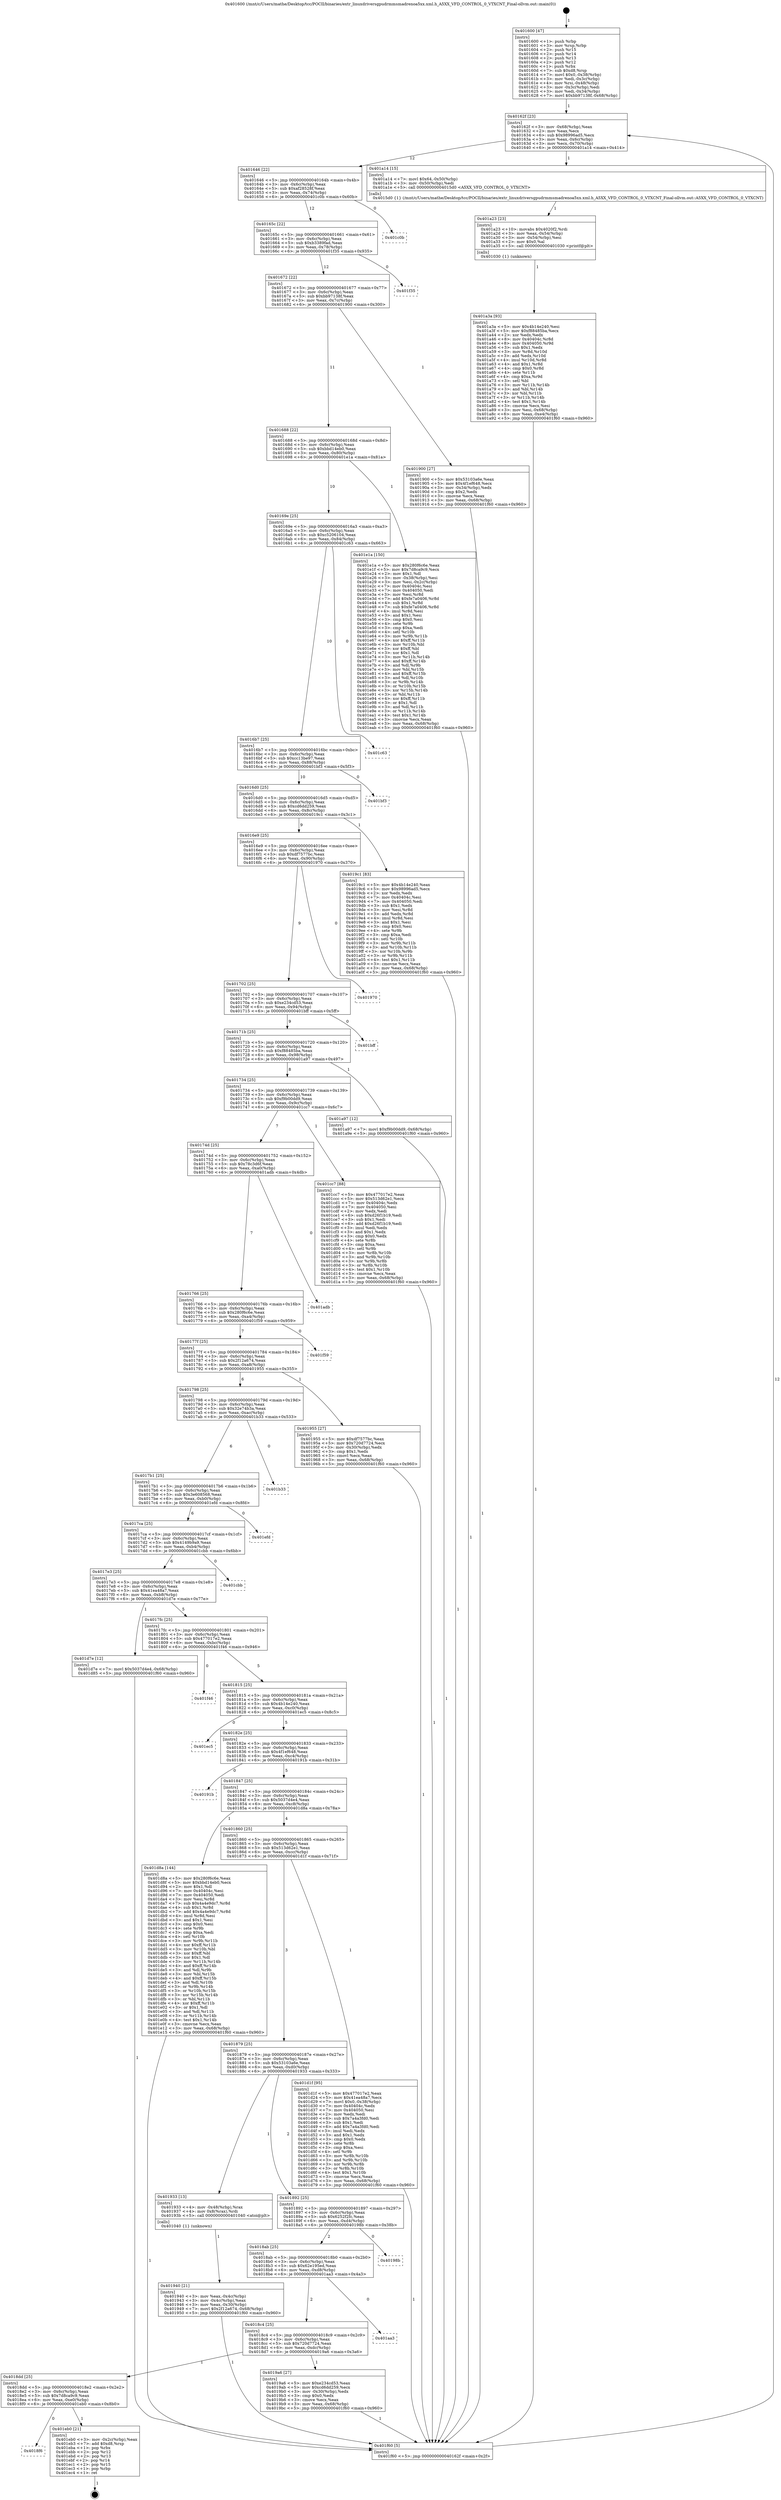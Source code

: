 digraph "0x401600" {
  label = "0x401600 (/mnt/c/Users/mathe/Desktop/tcc/POCII/binaries/extr_linuxdriversgpudrmmsmadrenoa5xx.xml.h_A5XX_VFD_CONTROL_0_VTXCNT_Final-ollvm.out::main(0))"
  labelloc = "t"
  node[shape=record]

  Entry [label="",width=0.3,height=0.3,shape=circle,fillcolor=black,style=filled]
  "0x40162f" [label="{
     0x40162f [23]\l
     | [instrs]\l
     &nbsp;&nbsp;0x40162f \<+3\>: mov -0x68(%rbp),%eax\l
     &nbsp;&nbsp;0x401632 \<+2\>: mov %eax,%ecx\l
     &nbsp;&nbsp;0x401634 \<+6\>: sub $0x98996ad5,%ecx\l
     &nbsp;&nbsp;0x40163a \<+3\>: mov %eax,-0x6c(%rbp)\l
     &nbsp;&nbsp;0x40163d \<+3\>: mov %ecx,-0x70(%rbp)\l
     &nbsp;&nbsp;0x401640 \<+6\>: je 0000000000401a14 \<main+0x414\>\l
  }"]
  "0x401a14" [label="{
     0x401a14 [15]\l
     | [instrs]\l
     &nbsp;&nbsp;0x401a14 \<+7\>: movl $0x64,-0x50(%rbp)\l
     &nbsp;&nbsp;0x401a1b \<+3\>: mov -0x50(%rbp),%edi\l
     &nbsp;&nbsp;0x401a1e \<+5\>: call 00000000004015d0 \<A5XX_VFD_CONTROL_0_VTXCNT\>\l
     | [calls]\l
     &nbsp;&nbsp;0x4015d0 \{1\} (/mnt/c/Users/mathe/Desktop/tcc/POCII/binaries/extr_linuxdriversgpudrmmsmadrenoa5xx.xml.h_A5XX_VFD_CONTROL_0_VTXCNT_Final-ollvm.out::A5XX_VFD_CONTROL_0_VTXCNT)\l
  }"]
  "0x401646" [label="{
     0x401646 [22]\l
     | [instrs]\l
     &nbsp;&nbsp;0x401646 \<+5\>: jmp 000000000040164b \<main+0x4b\>\l
     &nbsp;&nbsp;0x40164b \<+3\>: mov -0x6c(%rbp),%eax\l
     &nbsp;&nbsp;0x40164e \<+5\>: sub $0xaf28528f,%eax\l
     &nbsp;&nbsp;0x401653 \<+3\>: mov %eax,-0x74(%rbp)\l
     &nbsp;&nbsp;0x401656 \<+6\>: je 0000000000401c0b \<main+0x60b\>\l
  }"]
  Exit [label="",width=0.3,height=0.3,shape=circle,fillcolor=black,style=filled,peripheries=2]
  "0x401c0b" [label="{
     0x401c0b\l
  }", style=dashed]
  "0x40165c" [label="{
     0x40165c [22]\l
     | [instrs]\l
     &nbsp;&nbsp;0x40165c \<+5\>: jmp 0000000000401661 \<main+0x61\>\l
     &nbsp;&nbsp;0x401661 \<+3\>: mov -0x6c(%rbp),%eax\l
     &nbsp;&nbsp;0x401664 \<+5\>: sub $0xb3389fad,%eax\l
     &nbsp;&nbsp;0x401669 \<+3\>: mov %eax,-0x78(%rbp)\l
     &nbsp;&nbsp;0x40166c \<+6\>: je 0000000000401f35 \<main+0x935\>\l
  }"]
  "0x4018f6" [label="{
     0x4018f6\l
  }", style=dashed]
  "0x401f35" [label="{
     0x401f35\l
  }", style=dashed]
  "0x401672" [label="{
     0x401672 [22]\l
     | [instrs]\l
     &nbsp;&nbsp;0x401672 \<+5\>: jmp 0000000000401677 \<main+0x77\>\l
     &nbsp;&nbsp;0x401677 \<+3\>: mov -0x6c(%rbp),%eax\l
     &nbsp;&nbsp;0x40167a \<+5\>: sub $0xbb97138f,%eax\l
     &nbsp;&nbsp;0x40167f \<+3\>: mov %eax,-0x7c(%rbp)\l
     &nbsp;&nbsp;0x401682 \<+6\>: je 0000000000401900 \<main+0x300\>\l
  }"]
  "0x401eb0" [label="{
     0x401eb0 [21]\l
     | [instrs]\l
     &nbsp;&nbsp;0x401eb0 \<+3\>: mov -0x2c(%rbp),%eax\l
     &nbsp;&nbsp;0x401eb3 \<+7\>: add $0xd8,%rsp\l
     &nbsp;&nbsp;0x401eba \<+1\>: pop %rbx\l
     &nbsp;&nbsp;0x401ebb \<+2\>: pop %r12\l
     &nbsp;&nbsp;0x401ebd \<+2\>: pop %r13\l
     &nbsp;&nbsp;0x401ebf \<+2\>: pop %r14\l
     &nbsp;&nbsp;0x401ec1 \<+2\>: pop %r15\l
     &nbsp;&nbsp;0x401ec3 \<+1\>: pop %rbp\l
     &nbsp;&nbsp;0x401ec4 \<+1\>: ret\l
  }"]
  "0x401900" [label="{
     0x401900 [27]\l
     | [instrs]\l
     &nbsp;&nbsp;0x401900 \<+5\>: mov $0x53103a6e,%eax\l
     &nbsp;&nbsp;0x401905 \<+5\>: mov $0x4f1ef648,%ecx\l
     &nbsp;&nbsp;0x40190a \<+3\>: mov -0x34(%rbp),%edx\l
     &nbsp;&nbsp;0x40190d \<+3\>: cmp $0x2,%edx\l
     &nbsp;&nbsp;0x401910 \<+3\>: cmovne %ecx,%eax\l
     &nbsp;&nbsp;0x401913 \<+3\>: mov %eax,-0x68(%rbp)\l
     &nbsp;&nbsp;0x401916 \<+5\>: jmp 0000000000401f60 \<main+0x960\>\l
  }"]
  "0x401688" [label="{
     0x401688 [22]\l
     | [instrs]\l
     &nbsp;&nbsp;0x401688 \<+5\>: jmp 000000000040168d \<main+0x8d\>\l
     &nbsp;&nbsp;0x40168d \<+3\>: mov -0x6c(%rbp),%eax\l
     &nbsp;&nbsp;0x401690 \<+5\>: sub $0xbbd14eb0,%eax\l
     &nbsp;&nbsp;0x401695 \<+3\>: mov %eax,-0x80(%rbp)\l
     &nbsp;&nbsp;0x401698 \<+6\>: je 0000000000401e1a \<main+0x81a\>\l
  }"]
  "0x401f60" [label="{
     0x401f60 [5]\l
     | [instrs]\l
     &nbsp;&nbsp;0x401f60 \<+5\>: jmp 000000000040162f \<main+0x2f\>\l
  }"]
  "0x401600" [label="{
     0x401600 [47]\l
     | [instrs]\l
     &nbsp;&nbsp;0x401600 \<+1\>: push %rbp\l
     &nbsp;&nbsp;0x401601 \<+3\>: mov %rsp,%rbp\l
     &nbsp;&nbsp;0x401604 \<+2\>: push %r15\l
     &nbsp;&nbsp;0x401606 \<+2\>: push %r14\l
     &nbsp;&nbsp;0x401608 \<+2\>: push %r13\l
     &nbsp;&nbsp;0x40160a \<+2\>: push %r12\l
     &nbsp;&nbsp;0x40160c \<+1\>: push %rbx\l
     &nbsp;&nbsp;0x40160d \<+7\>: sub $0xd8,%rsp\l
     &nbsp;&nbsp;0x401614 \<+7\>: movl $0x0,-0x38(%rbp)\l
     &nbsp;&nbsp;0x40161b \<+3\>: mov %edi,-0x3c(%rbp)\l
     &nbsp;&nbsp;0x40161e \<+4\>: mov %rsi,-0x48(%rbp)\l
     &nbsp;&nbsp;0x401622 \<+3\>: mov -0x3c(%rbp),%edi\l
     &nbsp;&nbsp;0x401625 \<+3\>: mov %edi,-0x34(%rbp)\l
     &nbsp;&nbsp;0x401628 \<+7\>: movl $0xbb97138f,-0x68(%rbp)\l
  }"]
  "0x401a3a" [label="{
     0x401a3a [93]\l
     | [instrs]\l
     &nbsp;&nbsp;0x401a3a \<+5\>: mov $0x4b14e240,%esi\l
     &nbsp;&nbsp;0x401a3f \<+5\>: mov $0xf88485ba,%ecx\l
     &nbsp;&nbsp;0x401a44 \<+2\>: xor %edx,%edx\l
     &nbsp;&nbsp;0x401a46 \<+8\>: mov 0x40404c,%r8d\l
     &nbsp;&nbsp;0x401a4e \<+8\>: mov 0x404050,%r9d\l
     &nbsp;&nbsp;0x401a56 \<+3\>: sub $0x1,%edx\l
     &nbsp;&nbsp;0x401a59 \<+3\>: mov %r8d,%r10d\l
     &nbsp;&nbsp;0x401a5c \<+3\>: add %edx,%r10d\l
     &nbsp;&nbsp;0x401a5f \<+4\>: imul %r10d,%r8d\l
     &nbsp;&nbsp;0x401a63 \<+4\>: and $0x1,%r8d\l
     &nbsp;&nbsp;0x401a67 \<+4\>: cmp $0x0,%r8d\l
     &nbsp;&nbsp;0x401a6b \<+4\>: sete %r11b\l
     &nbsp;&nbsp;0x401a6f \<+4\>: cmp $0xa,%r9d\l
     &nbsp;&nbsp;0x401a73 \<+3\>: setl %bl\l
     &nbsp;&nbsp;0x401a76 \<+3\>: mov %r11b,%r14b\l
     &nbsp;&nbsp;0x401a79 \<+3\>: and %bl,%r14b\l
     &nbsp;&nbsp;0x401a7c \<+3\>: xor %bl,%r11b\l
     &nbsp;&nbsp;0x401a7f \<+3\>: or %r11b,%r14b\l
     &nbsp;&nbsp;0x401a82 \<+4\>: test $0x1,%r14b\l
     &nbsp;&nbsp;0x401a86 \<+3\>: cmovne %ecx,%esi\l
     &nbsp;&nbsp;0x401a89 \<+3\>: mov %esi,-0x68(%rbp)\l
     &nbsp;&nbsp;0x401a8c \<+6\>: mov %eax,-0xe4(%rbp)\l
     &nbsp;&nbsp;0x401a92 \<+5\>: jmp 0000000000401f60 \<main+0x960\>\l
  }"]
  "0x401e1a" [label="{
     0x401e1a [150]\l
     | [instrs]\l
     &nbsp;&nbsp;0x401e1a \<+5\>: mov $0x280f6c6e,%eax\l
     &nbsp;&nbsp;0x401e1f \<+5\>: mov $0x7d8ca9c9,%ecx\l
     &nbsp;&nbsp;0x401e24 \<+2\>: mov $0x1,%dl\l
     &nbsp;&nbsp;0x401e26 \<+3\>: mov -0x38(%rbp),%esi\l
     &nbsp;&nbsp;0x401e29 \<+3\>: mov %esi,-0x2c(%rbp)\l
     &nbsp;&nbsp;0x401e2c \<+7\>: mov 0x40404c,%esi\l
     &nbsp;&nbsp;0x401e33 \<+7\>: mov 0x404050,%edi\l
     &nbsp;&nbsp;0x401e3a \<+3\>: mov %esi,%r8d\l
     &nbsp;&nbsp;0x401e3d \<+7\>: add $0xfe7a0406,%r8d\l
     &nbsp;&nbsp;0x401e44 \<+4\>: sub $0x1,%r8d\l
     &nbsp;&nbsp;0x401e48 \<+7\>: sub $0xfe7a0406,%r8d\l
     &nbsp;&nbsp;0x401e4f \<+4\>: imul %r8d,%esi\l
     &nbsp;&nbsp;0x401e53 \<+3\>: and $0x1,%esi\l
     &nbsp;&nbsp;0x401e56 \<+3\>: cmp $0x0,%esi\l
     &nbsp;&nbsp;0x401e59 \<+4\>: sete %r9b\l
     &nbsp;&nbsp;0x401e5d \<+3\>: cmp $0xa,%edi\l
     &nbsp;&nbsp;0x401e60 \<+4\>: setl %r10b\l
     &nbsp;&nbsp;0x401e64 \<+3\>: mov %r9b,%r11b\l
     &nbsp;&nbsp;0x401e67 \<+4\>: xor $0xff,%r11b\l
     &nbsp;&nbsp;0x401e6b \<+3\>: mov %r10b,%bl\l
     &nbsp;&nbsp;0x401e6e \<+3\>: xor $0xff,%bl\l
     &nbsp;&nbsp;0x401e71 \<+3\>: xor $0x1,%dl\l
     &nbsp;&nbsp;0x401e74 \<+3\>: mov %r11b,%r14b\l
     &nbsp;&nbsp;0x401e77 \<+4\>: and $0xff,%r14b\l
     &nbsp;&nbsp;0x401e7b \<+3\>: and %dl,%r9b\l
     &nbsp;&nbsp;0x401e7e \<+3\>: mov %bl,%r15b\l
     &nbsp;&nbsp;0x401e81 \<+4\>: and $0xff,%r15b\l
     &nbsp;&nbsp;0x401e85 \<+3\>: and %dl,%r10b\l
     &nbsp;&nbsp;0x401e88 \<+3\>: or %r9b,%r14b\l
     &nbsp;&nbsp;0x401e8b \<+3\>: or %r10b,%r15b\l
     &nbsp;&nbsp;0x401e8e \<+3\>: xor %r15b,%r14b\l
     &nbsp;&nbsp;0x401e91 \<+3\>: or %bl,%r11b\l
     &nbsp;&nbsp;0x401e94 \<+4\>: xor $0xff,%r11b\l
     &nbsp;&nbsp;0x401e98 \<+3\>: or $0x1,%dl\l
     &nbsp;&nbsp;0x401e9b \<+3\>: and %dl,%r11b\l
     &nbsp;&nbsp;0x401e9e \<+3\>: or %r11b,%r14b\l
     &nbsp;&nbsp;0x401ea1 \<+4\>: test $0x1,%r14b\l
     &nbsp;&nbsp;0x401ea5 \<+3\>: cmovne %ecx,%eax\l
     &nbsp;&nbsp;0x401ea8 \<+3\>: mov %eax,-0x68(%rbp)\l
     &nbsp;&nbsp;0x401eab \<+5\>: jmp 0000000000401f60 \<main+0x960\>\l
  }"]
  "0x40169e" [label="{
     0x40169e [25]\l
     | [instrs]\l
     &nbsp;&nbsp;0x40169e \<+5\>: jmp 00000000004016a3 \<main+0xa3\>\l
     &nbsp;&nbsp;0x4016a3 \<+3\>: mov -0x6c(%rbp),%eax\l
     &nbsp;&nbsp;0x4016a6 \<+5\>: sub $0xc5206104,%eax\l
     &nbsp;&nbsp;0x4016ab \<+6\>: mov %eax,-0x84(%rbp)\l
     &nbsp;&nbsp;0x4016b1 \<+6\>: je 0000000000401c63 \<main+0x663\>\l
  }"]
  "0x401a23" [label="{
     0x401a23 [23]\l
     | [instrs]\l
     &nbsp;&nbsp;0x401a23 \<+10\>: movabs $0x4020f2,%rdi\l
     &nbsp;&nbsp;0x401a2d \<+3\>: mov %eax,-0x54(%rbp)\l
     &nbsp;&nbsp;0x401a30 \<+3\>: mov -0x54(%rbp),%esi\l
     &nbsp;&nbsp;0x401a33 \<+2\>: mov $0x0,%al\l
     &nbsp;&nbsp;0x401a35 \<+5\>: call 0000000000401030 \<printf@plt\>\l
     | [calls]\l
     &nbsp;&nbsp;0x401030 \{1\} (unknown)\l
  }"]
  "0x401c63" [label="{
     0x401c63\l
  }", style=dashed]
  "0x4016b7" [label="{
     0x4016b7 [25]\l
     | [instrs]\l
     &nbsp;&nbsp;0x4016b7 \<+5\>: jmp 00000000004016bc \<main+0xbc\>\l
     &nbsp;&nbsp;0x4016bc \<+3\>: mov -0x6c(%rbp),%eax\l
     &nbsp;&nbsp;0x4016bf \<+5\>: sub $0xcc13be97,%eax\l
     &nbsp;&nbsp;0x4016c4 \<+6\>: mov %eax,-0x88(%rbp)\l
     &nbsp;&nbsp;0x4016ca \<+6\>: je 0000000000401bf3 \<main+0x5f3\>\l
  }"]
  "0x4018dd" [label="{
     0x4018dd [25]\l
     | [instrs]\l
     &nbsp;&nbsp;0x4018dd \<+5\>: jmp 00000000004018e2 \<main+0x2e2\>\l
     &nbsp;&nbsp;0x4018e2 \<+3\>: mov -0x6c(%rbp),%eax\l
     &nbsp;&nbsp;0x4018e5 \<+5\>: sub $0x7d8ca9c9,%eax\l
     &nbsp;&nbsp;0x4018ea \<+6\>: mov %eax,-0xe0(%rbp)\l
     &nbsp;&nbsp;0x4018f0 \<+6\>: je 0000000000401eb0 \<main+0x8b0\>\l
  }"]
  "0x401bf3" [label="{
     0x401bf3\l
  }", style=dashed]
  "0x4016d0" [label="{
     0x4016d0 [25]\l
     | [instrs]\l
     &nbsp;&nbsp;0x4016d0 \<+5\>: jmp 00000000004016d5 \<main+0xd5\>\l
     &nbsp;&nbsp;0x4016d5 \<+3\>: mov -0x6c(%rbp),%eax\l
     &nbsp;&nbsp;0x4016d8 \<+5\>: sub $0xcd6dd259,%eax\l
     &nbsp;&nbsp;0x4016dd \<+6\>: mov %eax,-0x8c(%rbp)\l
     &nbsp;&nbsp;0x4016e3 \<+6\>: je 00000000004019c1 \<main+0x3c1\>\l
  }"]
  "0x4019a6" [label="{
     0x4019a6 [27]\l
     | [instrs]\l
     &nbsp;&nbsp;0x4019a6 \<+5\>: mov $0xe234cd53,%eax\l
     &nbsp;&nbsp;0x4019ab \<+5\>: mov $0xcd6dd259,%ecx\l
     &nbsp;&nbsp;0x4019b0 \<+3\>: mov -0x30(%rbp),%edx\l
     &nbsp;&nbsp;0x4019b3 \<+3\>: cmp $0x0,%edx\l
     &nbsp;&nbsp;0x4019b6 \<+3\>: cmove %ecx,%eax\l
     &nbsp;&nbsp;0x4019b9 \<+3\>: mov %eax,-0x68(%rbp)\l
     &nbsp;&nbsp;0x4019bc \<+5\>: jmp 0000000000401f60 \<main+0x960\>\l
  }"]
  "0x4019c1" [label="{
     0x4019c1 [83]\l
     | [instrs]\l
     &nbsp;&nbsp;0x4019c1 \<+5\>: mov $0x4b14e240,%eax\l
     &nbsp;&nbsp;0x4019c6 \<+5\>: mov $0x98996ad5,%ecx\l
     &nbsp;&nbsp;0x4019cb \<+2\>: xor %edx,%edx\l
     &nbsp;&nbsp;0x4019cd \<+7\>: mov 0x40404c,%esi\l
     &nbsp;&nbsp;0x4019d4 \<+7\>: mov 0x404050,%edi\l
     &nbsp;&nbsp;0x4019db \<+3\>: sub $0x1,%edx\l
     &nbsp;&nbsp;0x4019de \<+3\>: mov %esi,%r8d\l
     &nbsp;&nbsp;0x4019e1 \<+3\>: add %edx,%r8d\l
     &nbsp;&nbsp;0x4019e4 \<+4\>: imul %r8d,%esi\l
     &nbsp;&nbsp;0x4019e8 \<+3\>: and $0x1,%esi\l
     &nbsp;&nbsp;0x4019eb \<+3\>: cmp $0x0,%esi\l
     &nbsp;&nbsp;0x4019ee \<+4\>: sete %r9b\l
     &nbsp;&nbsp;0x4019f2 \<+3\>: cmp $0xa,%edi\l
     &nbsp;&nbsp;0x4019f5 \<+4\>: setl %r10b\l
     &nbsp;&nbsp;0x4019f9 \<+3\>: mov %r9b,%r11b\l
     &nbsp;&nbsp;0x4019fc \<+3\>: and %r10b,%r11b\l
     &nbsp;&nbsp;0x4019ff \<+3\>: xor %r10b,%r9b\l
     &nbsp;&nbsp;0x401a02 \<+3\>: or %r9b,%r11b\l
     &nbsp;&nbsp;0x401a05 \<+4\>: test $0x1,%r11b\l
     &nbsp;&nbsp;0x401a09 \<+3\>: cmovne %ecx,%eax\l
     &nbsp;&nbsp;0x401a0c \<+3\>: mov %eax,-0x68(%rbp)\l
     &nbsp;&nbsp;0x401a0f \<+5\>: jmp 0000000000401f60 \<main+0x960\>\l
  }"]
  "0x4016e9" [label="{
     0x4016e9 [25]\l
     | [instrs]\l
     &nbsp;&nbsp;0x4016e9 \<+5\>: jmp 00000000004016ee \<main+0xee\>\l
     &nbsp;&nbsp;0x4016ee \<+3\>: mov -0x6c(%rbp),%eax\l
     &nbsp;&nbsp;0x4016f1 \<+5\>: sub $0xdf7577bc,%eax\l
     &nbsp;&nbsp;0x4016f6 \<+6\>: mov %eax,-0x90(%rbp)\l
     &nbsp;&nbsp;0x4016fc \<+6\>: je 0000000000401970 \<main+0x370\>\l
  }"]
  "0x4018c4" [label="{
     0x4018c4 [25]\l
     | [instrs]\l
     &nbsp;&nbsp;0x4018c4 \<+5\>: jmp 00000000004018c9 \<main+0x2c9\>\l
     &nbsp;&nbsp;0x4018c9 \<+3\>: mov -0x6c(%rbp),%eax\l
     &nbsp;&nbsp;0x4018cc \<+5\>: sub $0x720d7724,%eax\l
     &nbsp;&nbsp;0x4018d1 \<+6\>: mov %eax,-0xdc(%rbp)\l
     &nbsp;&nbsp;0x4018d7 \<+6\>: je 00000000004019a6 \<main+0x3a6\>\l
  }"]
  "0x401970" [label="{
     0x401970\l
  }", style=dashed]
  "0x401702" [label="{
     0x401702 [25]\l
     | [instrs]\l
     &nbsp;&nbsp;0x401702 \<+5\>: jmp 0000000000401707 \<main+0x107\>\l
     &nbsp;&nbsp;0x401707 \<+3\>: mov -0x6c(%rbp),%eax\l
     &nbsp;&nbsp;0x40170a \<+5\>: sub $0xe234cd53,%eax\l
     &nbsp;&nbsp;0x40170f \<+6\>: mov %eax,-0x94(%rbp)\l
     &nbsp;&nbsp;0x401715 \<+6\>: je 0000000000401bff \<main+0x5ff\>\l
  }"]
  "0x401aa3" [label="{
     0x401aa3\l
  }", style=dashed]
  "0x401bff" [label="{
     0x401bff\l
  }", style=dashed]
  "0x40171b" [label="{
     0x40171b [25]\l
     | [instrs]\l
     &nbsp;&nbsp;0x40171b \<+5\>: jmp 0000000000401720 \<main+0x120\>\l
     &nbsp;&nbsp;0x401720 \<+3\>: mov -0x6c(%rbp),%eax\l
     &nbsp;&nbsp;0x401723 \<+5\>: sub $0xf88485ba,%eax\l
     &nbsp;&nbsp;0x401728 \<+6\>: mov %eax,-0x98(%rbp)\l
     &nbsp;&nbsp;0x40172e \<+6\>: je 0000000000401a97 \<main+0x497\>\l
  }"]
  "0x4018ab" [label="{
     0x4018ab [25]\l
     | [instrs]\l
     &nbsp;&nbsp;0x4018ab \<+5\>: jmp 00000000004018b0 \<main+0x2b0\>\l
     &nbsp;&nbsp;0x4018b0 \<+3\>: mov -0x6c(%rbp),%eax\l
     &nbsp;&nbsp;0x4018b3 \<+5\>: sub $0x62e195ed,%eax\l
     &nbsp;&nbsp;0x4018b8 \<+6\>: mov %eax,-0xd8(%rbp)\l
     &nbsp;&nbsp;0x4018be \<+6\>: je 0000000000401aa3 \<main+0x4a3\>\l
  }"]
  "0x401a97" [label="{
     0x401a97 [12]\l
     | [instrs]\l
     &nbsp;&nbsp;0x401a97 \<+7\>: movl $0xf9b00dd9,-0x68(%rbp)\l
     &nbsp;&nbsp;0x401a9e \<+5\>: jmp 0000000000401f60 \<main+0x960\>\l
  }"]
  "0x401734" [label="{
     0x401734 [25]\l
     | [instrs]\l
     &nbsp;&nbsp;0x401734 \<+5\>: jmp 0000000000401739 \<main+0x139\>\l
     &nbsp;&nbsp;0x401739 \<+3\>: mov -0x6c(%rbp),%eax\l
     &nbsp;&nbsp;0x40173c \<+5\>: sub $0xf9b00dd9,%eax\l
     &nbsp;&nbsp;0x401741 \<+6\>: mov %eax,-0x9c(%rbp)\l
     &nbsp;&nbsp;0x401747 \<+6\>: je 0000000000401cc7 \<main+0x6c7\>\l
  }"]
  "0x40198b" [label="{
     0x40198b\l
  }", style=dashed]
  "0x401cc7" [label="{
     0x401cc7 [88]\l
     | [instrs]\l
     &nbsp;&nbsp;0x401cc7 \<+5\>: mov $0x477017e2,%eax\l
     &nbsp;&nbsp;0x401ccc \<+5\>: mov $0x513d62e1,%ecx\l
     &nbsp;&nbsp;0x401cd1 \<+7\>: mov 0x40404c,%edx\l
     &nbsp;&nbsp;0x401cd8 \<+7\>: mov 0x404050,%esi\l
     &nbsp;&nbsp;0x401cdf \<+2\>: mov %edx,%edi\l
     &nbsp;&nbsp;0x401ce1 \<+6\>: sub $0xd26f1b19,%edi\l
     &nbsp;&nbsp;0x401ce7 \<+3\>: sub $0x1,%edi\l
     &nbsp;&nbsp;0x401cea \<+6\>: add $0xd26f1b19,%edi\l
     &nbsp;&nbsp;0x401cf0 \<+3\>: imul %edi,%edx\l
     &nbsp;&nbsp;0x401cf3 \<+3\>: and $0x1,%edx\l
     &nbsp;&nbsp;0x401cf6 \<+3\>: cmp $0x0,%edx\l
     &nbsp;&nbsp;0x401cf9 \<+4\>: sete %r8b\l
     &nbsp;&nbsp;0x401cfd \<+3\>: cmp $0xa,%esi\l
     &nbsp;&nbsp;0x401d00 \<+4\>: setl %r9b\l
     &nbsp;&nbsp;0x401d04 \<+3\>: mov %r8b,%r10b\l
     &nbsp;&nbsp;0x401d07 \<+3\>: and %r9b,%r10b\l
     &nbsp;&nbsp;0x401d0a \<+3\>: xor %r9b,%r8b\l
     &nbsp;&nbsp;0x401d0d \<+3\>: or %r8b,%r10b\l
     &nbsp;&nbsp;0x401d10 \<+4\>: test $0x1,%r10b\l
     &nbsp;&nbsp;0x401d14 \<+3\>: cmovne %ecx,%eax\l
     &nbsp;&nbsp;0x401d17 \<+3\>: mov %eax,-0x68(%rbp)\l
     &nbsp;&nbsp;0x401d1a \<+5\>: jmp 0000000000401f60 \<main+0x960\>\l
  }"]
  "0x40174d" [label="{
     0x40174d [25]\l
     | [instrs]\l
     &nbsp;&nbsp;0x40174d \<+5\>: jmp 0000000000401752 \<main+0x152\>\l
     &nbsp;&nbsp;0x401752 \<+3\>: mov -0x6c(%rbp),%eax\l
     &nbsp;&nbsp;0x401755 \<+5\>: sub $0x78c3d6f,%eax\l
     &nbsp;&nbsp;0x40175a \<+6\>: mov %eax,-0xa0(%rbp)\l
     &nbsp;&nbsp;0x401760 \<+6\>: je 0000000000401adb \<main+0x4db\>\l
  }"]
  "0x401940" [label="{
     0x401940 [21]\l
     | [instrs]\l
     &nbsp;&nbsp;0x401940 \<+3\>: mov %eax,-0x4c(%rbp)\l
     &nbsp;&nbsp;0x401943 \<+3\>: mov -0x4c(%rbp),%eax\l
     &nbsp;&nbsp;0x401946 \<+3\>: mov %eax,-0x30(%rbp)\l
     &nbsp;&nbsp;0x401949 \<+7\>: movl $0x2f12a674,-0x68(%rbp)\l
     &nbsp;&nbsp;0x401950 \<+5\>: jmp 0000000000401f60 \<main+0x960\>\l
  }"]
  "0x401adb" [label="{
     0x401adb\l
  }", style=dashed]
  "0x401766" [label="{
     0x401766 [25]\l
     | [instrs]\l
     &nbsp;&nbsp;0x401766 \<+5\>: jmp 000000000040176b \<main+0x16b\>\l
     &nbsp;&nbsp;0x40176b \<+3\>: mov -0x6c(%rbp),%eax\l
     &nbsp;&nbsp;0x40176e \<+5\>: sub $0x280f6c6e,%eax\l
     &nbsp;&nbsp;0x401773 \<+6\>: mov %eax,-0xa4(%rbp)\l
     &nbsp;&nbsp;0x401779 \<+6\>: je 0000000000401f59 \<main+0x959\>\l
  }"]
  "0x401892" [label="{
     0x401892 [25]\l
     | [instrs]\l
     &nbsp;&nbsp;0x401892 \<+5\>: jmp 0000000000401897 \<main+0x297\>\l
     &nbsp;&nbsp;0x401897 \<+3\>: mov -0x6c(%rbp),%eax\l
     &nbsp;&nbsp;0x40189a \<+5\>: sub $0x6252f2fc,%eax\l
     &nbsp;&nbsp;0x40189f \<+6\>: mov %eax,-0xd4(%rbp)\l
     &nbsp;&nbsp;0x4018a5 \<+6\>: je 000000000040198b \<main+0x38b\>\l
  }"]
  "0x401f59" [label="{
     0x401f59\l
  }", style=dashed]
  "0x40177f" [label="{
     0x40177f [25]\l
     | [instrs]\l
     &nbsp;&nbsp;0x40177f \<+5\>: jmp 0000000000401784 \<main+0x184\>\l
     &nbsp;&nbsp;0x401784 \<+3\>: mov -0x6c(%rbp),%eax\l
     &nbsp;&nbsp;0x401787 \<+5\>: sub $0x2f12a674,%eax\l
     &nbsp;&nbsp;0x40178c \<+6\>: mov %eax,-0xa8(%rbp)\l
     &nbsp;&nbsp;0x401792 \<+6\>: je 0000000000401955 \<main+0x355\>\l
  }"]
  "0x401933" [label="{
     0x401933 [13]\l
     | [instrs]\l
     &nbsp;&nbsp;0x401933 \<+4\>: mov -0x48(%rbp),%rax\l
     &nbsp;&nbsp;0x401937 \<+4\>: mov 0x8(%rax),%rdi\l
     &nbsp;&nbsp;0x40193b \<+5\>: call 0000000000401040 \<atoi@plt\>\l
     | [calls]\l
     &nbsp;&nbsp;0x401040 \{1\} (unknown)\l
  }"]
  "0x401955" [label="{
     0x401955 [27]\l
     | [instrs]\l
     &nbsp;&nbsp;0x401955 \<+5\>: mov $0xdf7577bc,%eax\l
     &nbsp;&nbsp;0x40195a \<+5\>: mov $0x720d7724,%ecx\l
     &nbsp;&nbsp;0x40195f \<+3\>: mov -0x30(%rbp),%edx\l
     &nbsp;&nbsp;0x401962 \<+3\>: cmp $0x1,%edx\l
     &nbsp;&nbsp;0x401965 \<+3\>: cmovl %ecx,%eax\l
     &nbsp;&nbsp;0x401968 \<+3\>: mov %eax,-0x68(%rbp)\l
     &nbsp;&nbsp;0x40196b \<+5\>: jmp 0000000000401f60 \<main+0x960\>\l
  }"]
  "0x401798" [label="{
     0x401798 [25]\l
     | [instrs]\l
     &nbsp;&nbsp;0x401798 \<+5\>: jmp 000000000040179d \<main+0x19d\>\l
     &nbsp;&nbsp;0x40179d \<+3\>: mov -0x6c(%rbp),%eax\l
     &nbsp;&nbsp;0x4017a0 \<+5\>: sub $0x32e74b3a,%eax\l
     &nbsp;&nbsp;0x4017a5 \<+6\>: mov %eax,-0xac(%rbp)\l
     &nbsp;&nbsp;0x4017ab \<+6\>: je 0000000000401b33 \<main+0x533\>\l
  }"]
  "0x401879" [label="{
     0x401879 [25]\l
     | [instrs]\l
     &nbsp;&nbsp;0x401879 \<+5\>: jmp 000000000040187e \<main+0x27e\>\l
     &nbsp;&nbsp;0x40187e \<+3\>: mov -0x6c(%rbp),%eax\l
     &nbsp;&nbsp;0x401881 \<+5\>: sub $0x53103a6e,%eax\l
     &nbsp;&nbsp;0x401886 \<+6\>: mov %eax,-0xd0(%rbp)\l
     &nbsp;&nbsp;0x40188c \<+6\>: je 0000000000401933 \<main+0x333\>\l
  }"]
  "0x401b33" [label="{
     0x401b33\l
  }", style=dashed]
  "0x4017b1" [label="{
     0x4017b1 [25]\l
     | [instrs]\l
     &nbsp;&nbsp;0x4017b1 \<+5\>: jmp 00000000004017b6 \<main+0x1b6\>\l
     &nbsp;&nbsp;0x4017b6 \<+3\>: mov -0x6c(%rbp),%eax\l
     &nbsp;&nbsp;0x4017b9 \<+5\>: sub $0x3e608568,%eax\l
     &nbsp;&nbsp;0x4017be \<+6\>: mov %eax,-0xb0(%rbp)\l
     &nbsp;&nbsp;0x4017c4 \<+6\>: je 0000000000401efd \<main+0x8fd\>\l
  }"]
  "0x401d1f" [label="{
     0x401d1f [95]\l
     | [instrs]\l
     &nbsp;&nbsp;0x401d1f \<+5\>: mov $0x477017e2,%eax\l
     &nbsp;&nbsp;0x401d24 \<+5\>: mov $0x41ea48a7,%ecx\l
     &nbsp;&nbsp;0x401d29 \<+7\>: movl $0x0,-0x38(%rbp)\l
     &nbsp;&nbsp;0x401d30 \<+7\>: mov 0x40404c,%edx\l
     &nbsp;&nbsp;0x401d37 \<+7\>: mov 0x404050,%esi\l
     &nbsp;&nbsp;0x401d3e \<+2\>: mov %edx,%edi\l
     &nbsp;&nbsp;0x401d40 \<+6\>: sub $0x7a4a3fd0,%edi\l
     &nbsp;&nbsp;0x401d46 \<+3\>: sub $0x1,%edi\l
     &nbsp;&nbsp;0x401d49 \<+6\>: add $0x7a4a3fd0,%edi\l
     &nbsp;&nbsp;0x401d4f \<+3\>: imul %edi,%edx\l
     &nbsp;&nbsp;0x401d52 \<+3\>: and $0x1,%edx\l
     &nbsp;&nbsp;0x401d55 \<+3\>: cmp $0x0,%edx\l
     &nbsp;&nbsp;0x401d58 \<+4\>: sete %r8b\l
     &nbsp;&nbsp;0x401d5c \<+3\>: cmp $0xa,%esi\l
     &nbsp;&nbsp;0x401d5f \<+4\>: setl %r9b\l
     &nbsp;&nbsp;0x401d63 \<+3\>: mov %r8b,%r10b\l
     &nbsp;&nbsp;0x401d66 \<+3\>: and %r9b,%r10b\l
     &nbsp;&nbsp;0x401d69 \<+3\>: xor %r9b,%r8b\l
     &nbsp;&nbsp;0x401d6c \<+3\>: or %r8b,%r10b\l
     &nbsp;&nbsp;0x401d6f \<+4\>: test $0x1,%r10b\l
     &nbsp;&nbsp;0x401d73 \<+3\>: cmovne %ecx,%eax\l
     &nbsp;&nbsp;0x401d76 \<+3\>: mov %eax,-0x68(%rbp)\l
     &nbsp;&nbsp;0x401d79 \<+5\>: jmp 0000000000401f60 \<main+0x960\>\l
  }"]
  "0x401efd" [label="{
     0x401efd\l
  }", style=dashed]
  "0x4017ca" [label="{
     0x4017ca [25]\l
     | [instrs]\l
     &nbsp;&nbsp;0x4017ca \<+5\>: jmp 00000000004017cf \<main+0x1cf\>\l
     &nbsp;&nbsp;0x4017cf \<+3\>: mov -0x6c(%rbp),%eax\l
     &nbsp;&nbsp;0x4017d2 \<+5\>: sub $0x4149b9a9,%eax\l
     &nbsp;&nbsp;0x4017d7 \<+6\>: mov %eax,-0xb4(%rbp)\l
     &nbsp;&nbsp;0x4017dd \<+6\>: je 0000000000401cbb \<main+0x6bb\>\l
  }"]
  "0x401860" [label="{
     0x401860 [25]\l
     | [instrs]\l
     &nbsp;&nbsp;0x401860 \<+5\>: jmp 0000000000401865 \<main+0x265\>\l
     &nbsp;&nbsp;0x401865 \<+3\>: mov -0x6c(%rbp),%eax\l
     &nbsp;&nbsp;0x401868 \<+5\>: sub $0x513d62e1,%eax\l
     &nbsp;&nbsp;0x40186d \<+6\>: mov %eax,-0xcc(%rbp)\l
     &nbsp;&nbsp;0x401873 \<+6\>: je 0000000000401d1f \<main+0x71f\>\l
  }"]
  "0x401cbb" [label="{
     0x401cbb\l
  }", style=dashed]
  "0x4017e3" [label="{
     0x4017e3 [25]\l
     | [instrs]\l
     &nbsp;&nbsp;0x4017e3 \<+5\>: jmp 00000000004017e8 \<main+0x1e8\>\l
     &nbsp;&nbsp;0x4017e8 \<+3\>: mov -0x6c(%rbp),%eax\l
     &nbsp;&nbsp;0x4017eb \<+5\>: sub $0x41ea48a7,%eax\l
     &nbsp;&nbsp;0x4017f0 \<+6\>: mov %eax,-0xb8(%rbp)\l
     &nbsp;&nbsp;0x4017f6 \<+6\>: je 0000000000401d7e \<main+0x77e\>\l
  }"]
  "0x401d8a" [label="{
     0x401d8a [144]\l
     | [instrs]\l
     &nbsp;&nbsp;0x401d8a \<+5\>: mov $0x280f6c6e,%eax\l
     &nbsp;&nbsp;0x401d8f \<+5\>: mov $0xbbd14eb0,%ecx\l
     &nbsp;&nbsp;0x401d94 \<+2\>: mov $0x1,%dl\l
     &nbsp;&nbsp;0x401d96 \<+7\>: mov 0x40404c,%esi\l
     &nbsp;&nbsp;0x401d9d \<+7\>: mov 0x404050,%edi\l
     &nbsp;&nbsp;0x401da4 \<+3\>: mov %esi,%r8d\l
     &nbsp;&nbsp;0x401da7 \<+7\>: sub $0x4a4e9dc7,%r8d\l
     &nbsp;&nbsp;0x401dae \<+4\>: sub $0x1,%r8d\l
     &nbsp;&nbsp;0x401db2 \<+7\>: add $0x4a4e9dc7,%r8d\l
     &nbsp;&nbsp;0x401db9 \<+4\>: imul %r8d,%esi\l
     &nbsp;&nbsp;0x401dbd \<+3\>: and $0x1,%esi\l
     &nbsp;&nbsp;0x401dc0 \<+3\>: cmp $0x0,%esi\l
     &nbsp;&nbsp;0x401dc3 \<+4\>: sete %r9b\l
     &nbsp;&nbsp;0x401dc7 \<+3\>: cmp $0xa,%edi\l
     &nbsp;&nbsp;0x401dca \<+4\>: setl %r10b\l
     &nbsp;&nbsp;0x401dce \<+3\>: mov %r9b,%r11b\l
     &nbsp;&nbsp;0x401dd1 \<+4\>: xor $0xff,%r11b\l
     &nbsp;&nbsp;0x401dd5 \<+3\>: mov %r10b,%bl\l
     &nbsp;&nbsp;0x401dd8 \<+3\>: xor $0xff,%bl\l
     &nbsp;&nbsp;0x401ddb \<+3\>: xor $0x1,%dl\l
     &nbsp;&nbsp;0x401dde \<+3\>: mov %r11b,%r14b\l
     &nbsp;&nbsp;0x401de1 \<+4\>: and $0xff,%r14b\l
     &nbsp;&nbsp;0x401de5 \<+3\>: and %dl,%r9b\l
     &nbsp;&nbsp;0x401de8 \<+3\>: mov %bl,%r15b\l
     &nbsp;&nbsp;0x401deb \<+4\>: and $0xff,%r15b\l
     &nbsp;&nbsp;0x401def \<+3\>: and %dl,%r10b\l
     &nbsp;&nbsp;0x401df2 \<+3\>: or %r9b,%r14b\l
     &nbsp;&nbsp;0x401df5 \<+3\>: or %r10b,%r15b\l
     &nbsp;&nbsp;0x401df8 \<+3\>: xor %r15b,%r14b\l
     &nbsp;&nbsp;0x401dfb \<+3\>: or %bl,%r11b\l
     &nbsp;&nbsp;0x401dfe \<+4\>: xor $0xff,%r11b\l
     &nbsp;&nbsp;0x401e02 \<+3\>: or $0x1,%dl\l
     &nbsp;&nbsp;0x401e05 \<+3\>: and %dl,%r11b\l
     &nbsp;&nbsp;0x401e08 \<+3\>: or %r11b,%r14b\l
     &nbsp;&nbsp;0x401e0b \<+4\>: test $0x1,%r14b\l
     &nbsp;&nbsp;0x401e0f \<+3\>: cmovne %ecx,%eax\l
     &nbsp;&nbsp;0x401e12 \<+3\>: mov %eax,-0x68(%rbp)\l
     &nbsp;&nbsp;0x401e15 \<+5\>: jmp 0000000000401f60 \<main+0x960\>\l
  }"]
  "0x401d7e" [label="{
     0x401d7e [12]\l
     | [instrs]\l
     &nbsp;&nbsp;0x401d7e \<+7\>: movl $0x5037d4e4,-0x68(%rbp)\l
     &nbsp;&nbsp;0x401d85 \<+5\>: jmp 0000000000401f60 \<main+0x960\>\l
  }"]
  "0x4017fc" [label="{
     0x4017fc [25]\l
     | [instrs]\l
     &nbsp;&nbsp;0x4017fc \<+5\>: jmp 0000000000401801 \<main+0x201\>\l
     &nbsp;&nbsp;0x401801 \<+3\>: mov -0x6c(%rbp),%eax\l
     &nbsp;&nbsp;0x401804 \<+5\>: sub $0x477017e2,%eax\l
     &nbsp;&nbsp;0x401809 \<+6\>: mov %eax,-0xbc(%rbp)\l
     &nbsp;&nbsp;0x40180f \<+6\>: je 0000000000401f46 \<main+0x946\>\l
  }"]
  "0x401847" [label="{
     0x401847 [25]\l
     | [instrs]\l
     &nbsp;&nbsp;0x401847 \<+5\>: jmp 000000000040184c \<main+0x24c\>\l
     &nbsp;&nbsp;0x40184c \<+3\>: mov -0x6c(%rbp),%eax\l
     &nbsp;&nbsp;0x40184f \<+5\>: sub $0x5037d4e4,%eax\l
     &nbsp;&nbsp;0x401854 \<+6\>: mov %eax,-0xc8(%rbp)\l
     &nbsp;&nbsp;0x40185a \<+6\>: je 0000000000401d8a \<main+0x78a\>\l
  }"]
  "0x401f46" [label="{
     0x401f46\l
  }", style=dashed]
  "0x401815" [label="{
     0x401815 [25]\l
     | [instrs]\l
     &nbsp;&nbsp;0x401815 \<+5\>: jmp 000000000040181a \<main+0x21a\>\l
     &nbsp;&nbsp;0x40181a \<+3\>: mov -0x6c(%rbp),%eax\l
     &nbsp;&nbsp;0x40181d \<+5\>: sub $0x4b14e240,%eax\l
     &nbsp;&nbsp;0x401822 \<+6\>: mov %eax,-0xc0(%rbp)\l
     &nbsp;&nbsp;0x401828 \<+6\>: je 0000000000401ec5 \<main+0x8c5\>\l
  }"]
  "0x40191b" [label="{
     0x40191b\l
  }", style=dashed]
  "0x401ec5" [label="{
     0x401ec5\l
  }", style=dashed]
  "0x40182e" [label="{
     0x40182e [25]\l
     | [instrs]\l
     &nbsp;&nbsp;0x40182e \<+5\>: jmp 0000000000401833 \<main+0x233\>\l
     &nbsp;&nbsp;0x401833 \<+3\>: mov -0x6c(%rbp),%eax\l
     &nbsp;&nbsp;0x401836 \<+5\>: sub $0x4f1ef648,%eax\l
     &nbsp;&nbsp;0x40183b \<+6\>: mov %eax,-0xc4(%rbp)\l
     &nbsp;&nbsp;0x401841 \<+6\>: je 000000000040191b \<main+0x31b\>\l
  }"]
  Entry -> "0x401600" [label=" 1"]
  "0x40162f" -> "0x401a14" [label=" 1"]
  "0x40162f" -> "0x401646" [label=" 12"]
  "0x401eb0" -> Exit [label=" 1"]
  "0x401646" -> "0x401c0b" [label=" 0"]
  "0x401646" -> "0x40165c" [label=" 12"]
  "0x4018dd" -> "0x4018f6" [label=" 0"]
  "0x40165c" -> "0x401f35" [label=" 0"]
  "0x40165c" -> "0x401672" [label=" 12"]
  "0x4018dd" -> "0x401eb0" [label=" 1"]
  "0x401672" -> "0x401900" [label=" 1"]
  "0x401672" -> "0x401688" [label=" 11"]
  "0x401900" -> "0x401f60" [label=" 1"]
  "0x401600" -> "0x40162f" [label=" 1"]
  "0x401f60" -> "0x40162f" [label=" 12"]
  "0x401e1a" -> "0x401f60" [label=" 1"]
  "0x401688" -> "0x401e1a" [label=" 1"]
  "0x401688" -> "0x40169e" [label=" 10"]
  "0x401d8a" -> "0x401f60" [label=" 1"]
  "0x40169e" -> "0x401c63" [label=" 0"]
  "0x40169e" -> "0x4016b7" [label=" 10"]
  "0x401d7e" -> "0x401f60" [label=" 1"]
  "0x4016b7" -> "0x401bf3" [label=" 0"]
  "0x4016b7" -> "0x4016d0" [label=" 10"]
  "0x401d1f" -> "0x401f60" [label=" 1"]
  "0x4016d0" -> "0x4019c1" [label=" 1"]
  "0x4016d0" -> "0x4016e9" [label=" 9"]
  "0x401cc7" -> "0x401f60" [label=" 1"]
  "0x4016e9" -> "0x401970" [label=" 0"]
  "0x4016e9" -> "0x401702" [label=" 9"]
  "0x401a3a" -> "0x401f60" [label=" 1"]
  "0x401702" -> "0x401bff" [label=" 0"]
  "0x401702" -> "0x40171b" [label=" 9"]
  "0x401a23" -> "0x401a3a" [label=" 1"]
  "0x40171b" -> "0x401a97" [label=" 1"]
  "0x40171b" -> "0x401734" [label=" 8"]
  "0x4019c1" -> "0x401f60" [label=" 1"]
  "0x401734" -> "0x401cc7" [label=" 1"]
  "0x401734" -> "0x40174d" [label=" 7"]
  "0x4019a6" -> "0x401f60" [label=" 1"]
  "0x40174d" -> "0x401adb" [label=" 0"]
  "0x40174d" -> "0x401766" [label=" 7"]
  "0x4018c4" -> "0x4019a6" [label=" 1"]
  "0x401766" -> "0x401f59" [label=" 0"]
  "0x401766" -> "0x40177f" [label=" 7"]
  "0x401a97" -> "0x401f60" [label=" 1"]
  "0x40177f" -> "0x401955" [label=" 1"]
  "0x40177f" -> "0x401798" [label=" 6"]
  "0x4018ab" -> "0x4018c4" [label=" 2"]
  "0x401798" -> "0x401b33" [label=" 0"]
  "0x401798" -> "0x4017b1" [label=" 6"]
  "0x401a14" -> "0x401a23" [label=" 1"]
  "0x4017b1" -> "0x401efd" [label=" 0"]
  "0x4017b1" -> "0x4017ca" [label=" 6"]
  "0x401892" -> "0x4018ab" [label=" 2"]
  "0x4017ca" -> "0x401cbb" [label=" 0"]
  "0x4017ca" -> "0x4017e3" [label=" 6"]
  "0x4018c4" -> "0x4018dd" [label=" 1"]
  "0x4017e3" -> "0x401d7e" [label=" 1"]
  "0x4017e3" -> "0x4017fc" [label=" 5"]
  "0x401955" -> "0x401f60" [label=" 1"]
  "0x4017fc" -> "0x401f46" [label=" 0"]
  "0x4017fc" -> "0x401815" [label=" 5"]
  "0x401933" -> "0x401940" [label=" 1"]
  "0x401815" -> "0x401ec5" [label=" 0"]
  "0x401815" -> "0x40182e" [label=" 5"]
  "0x401879" -> "0x401892" [label=" 2"]
  "0x40182e" -> "0x40191b" [label=" 0"]
  "0x40182e" -> "0x401847" [label=" 5"]
  "0x401940" -> "0x401f60" [label=" 1"]
  "0x401847" -> "0x401d8a" [label=" 1"]
  "0x401847" -> "0x401860" [label=" 4"]
  "0x401892" -> "0x40198b" [label=" 0"]
  "0x401860" -> "0x401d1f" [label=" 1"]
  "0x401860" -> "0x401879" [label=" 3"]
  "0x4018ab" -> "0x401aa3" [label=" 0"]
  "0x401879" -> "0x401933" [label=" 1"]
}
